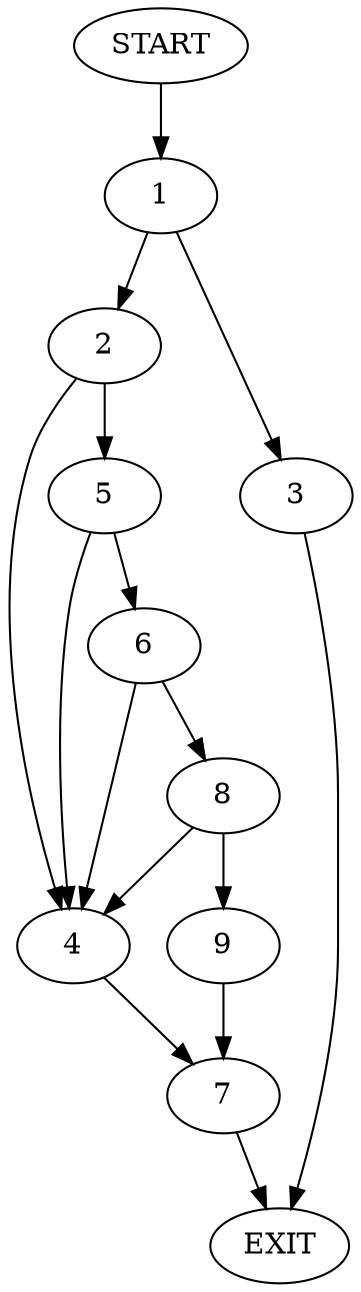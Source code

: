 digraph {
0 [label="START"]
10 [label="EXIT"]
0 -> 1
1 -> 2
1 -> 3
2 -> 4
2 -> 5
3 -> 10
5 -> 4
5 -> 6
4 -> 7
6 -> 4
6 -> 8
8 -> 4
8 -> 9
9 -> 7
7 -> 10
}
